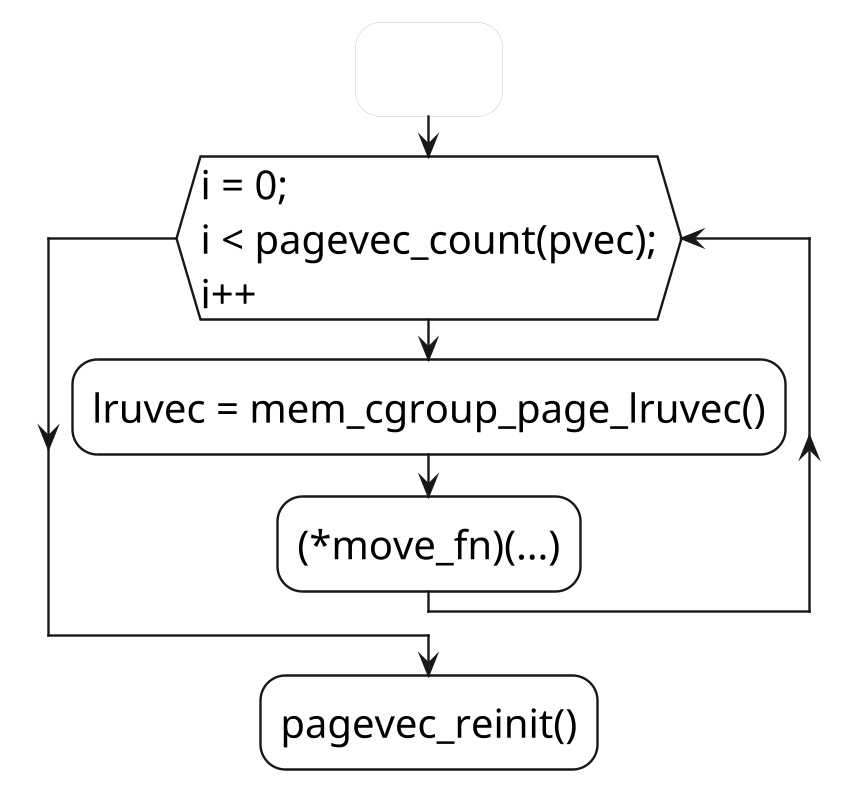 @startuml

skinparam ComponentStyle rectangle
hide stereotype
scale 2/1

skinparam Activity {
    FontSize 20
    FontColor black
    BorderThickness 1.2
    FontColor<<blank>> transparent
    BorderThickness<<blank>> 0
    BackgroundColor transparent
}


skinparam Note {
    FontSize 16
    FontColor black
    BorderThickness 0
    BackgroundColor transparent
}

' start here
:begin;<<blank>>
while (i = 0;\ni < pagevec_count(pvec);\ni++)
	:lruvec = mem_cgroup_page_lruvec();
	:(*move_fn)(...);
endwhile
:pagevec_reinit();

@enduml
